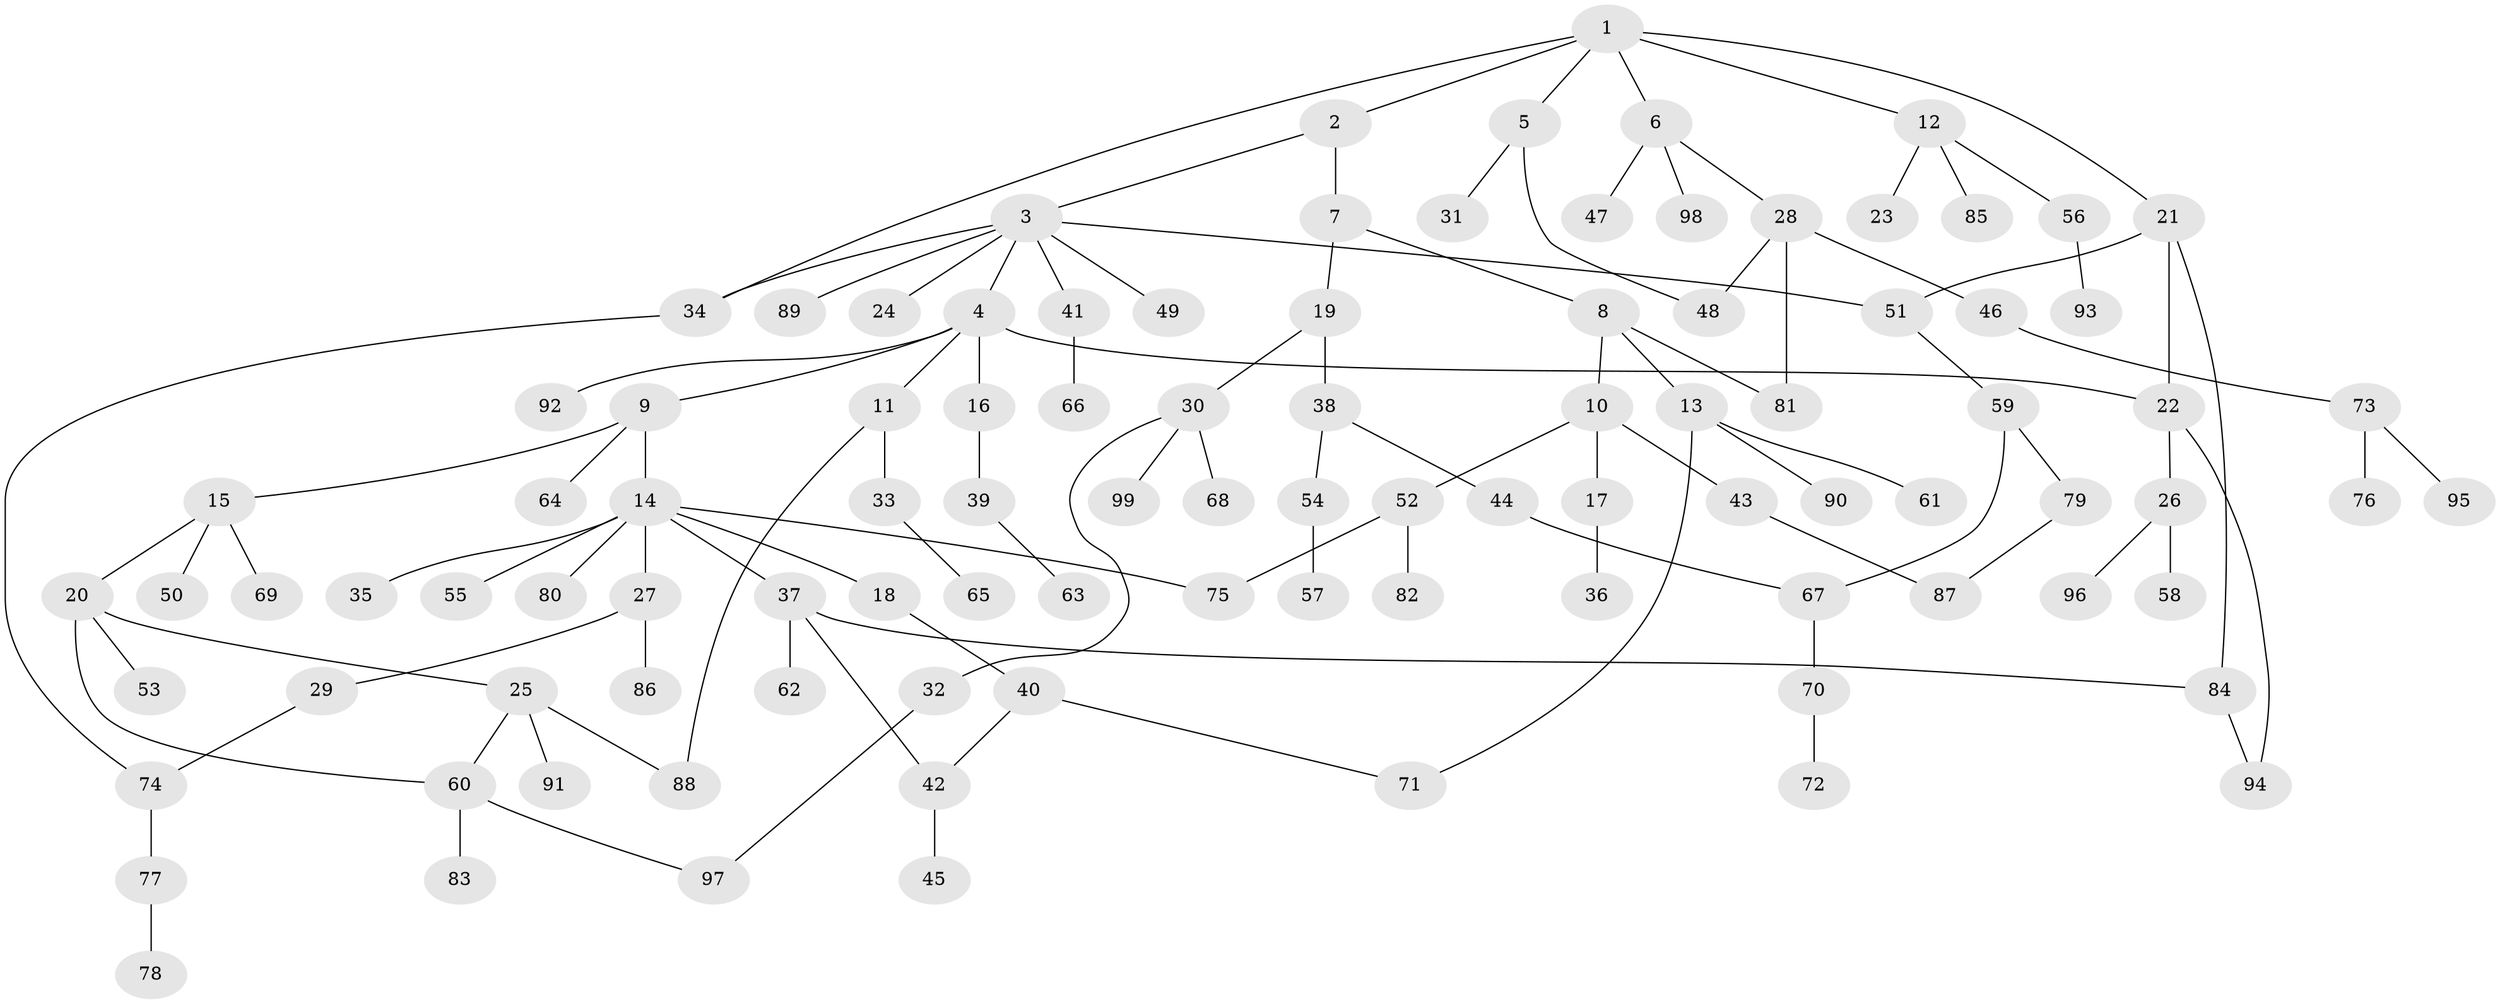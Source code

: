 // Generated by graph-tools (version 1.1) at 2025/25/03/09/25 03:25:27]
// undirected, 99 vertices, 114 edges
graph export_dot {
graph [start="1"]
  node [color=gray90,style=filled];
  1;
  2;
  3;
  4;
  5;
  6;
  7;
  8;
  9;
  10;
  11;
  12;
  13;
  14;
  15;
  16;
  17;
  18;
  19;
  20;
  21;
  22;
  23;
  24;
  25;
  26;
  27;
  28;
  29;
  30;
  31;
  32;
  33;
  34;
  35;
  36;
  37;
  38;
  39;
  40;
  41;
  42;
  43;
  44;
  45;
  46;
  47;
  48;
  49;
  50;
  51;
  52;
  53;
  54;
  55;
  56;
  57;
  58;
  59;
  60;
  61;
  62;
  63;
  64;
  65;
  66;
  67;
  68;
  69;
  70;
  71;
  72;
  73;
  74;
  75;
  76;
  77;
  78;
  79;
  80;
  81;
  82;
  83;
  84;
  85;
  86;
  87;
  88;
  89;
  90;
  91;
  92;
  93;
  94;
  95;
  96;
  97;
  98;
  99;
  1 -- 2;
  1 -- 5;
  1 -- 6;
  1 -- 12;
  1 -- 21;
  1 -- 34;
  2 -- 3;
  2 -- 7;
  3 -- 4;
  3 -- 24;
  3 -- 41;
  3 -- 49;
  3 -- 51;
  3 -- 89;
  3 -- 34;
  4 -- 9;
  4 -- 11;
  4 -- 16;
  4 -- 92;
  4 -- 22;
  5 -- 31;
  5 -- 48;
  6 -- 28;
  6 -- 47;
  6 -- 98;
  7 -- 8;
  7 -- 19;
  8 -- 10;
  8 -- 13;
  8 -- 81;
  9 -- 14;
  9 -- 15;
  9 -- 64;
  10 -- 17;
  10 -- 43;
  10 -- 52;
  11 -- 33;
  11 -- 88;
  12 -- 23;
  12 -- 56;
  12 -- 85;
  13 -- 61;
  13 -- 90;
  13 -- 71;
  14 -- 18;
  14 -- 27;
  14 -- 35;
  14 -- 37;
  14 -- 55;
  14 -- 75;
  14 -- 80;
  15 -- 20;
  15 -- 50;
  15 -- 69;
  16 -- 39;
  17 -- 36;
  18 -- 40;
  19 -- 30;
  19 -- 38;
  20 -- 25;
  20 -- 53;
  20 -- 60;
  21 -- 22;
  21 -- 51;
  21 -- 84;
  22 -- 26;
  22 -- 94;
  25 -- 88;
  25 -- 91;
  25 -- 60;
  26 -- 58;
  26 -- 96;
  27 -- 29;
  27 -- 86;
  28 -- 46;
  28 -- 48;
  28 -- 81;
  29 -- 74;
  30 -- 32;
  30 -- 68;
  30 -- 99;
  32 -- 97;
  33 -- 65;
  34 -- 74;
  37 -- 42;
  37 -- 62;
  37 -- 84;
  38 -- 44;
  38 -- 54;
  39 -- 63;
  40 -- 71;
  40 -- 42;
  41 -- 66;
  42 -- 45;
  43 -- 87;
  44 -- 67;
  46 -- 73;
  51 -- 59;
  52 -- 82;
  52 -- 75;
  54 -- 57;
  56 -- 93;
  59 -- 79;
  59 -- 67;
  60 -- 83;
  60 -- 97;
  67 -- 70;
  70 -- 72;
  73 -- 76;
  73 -- 95;
  74 -- 77;
  77 -- 78;
  79 -- 87;
  84 -- 94;
}
